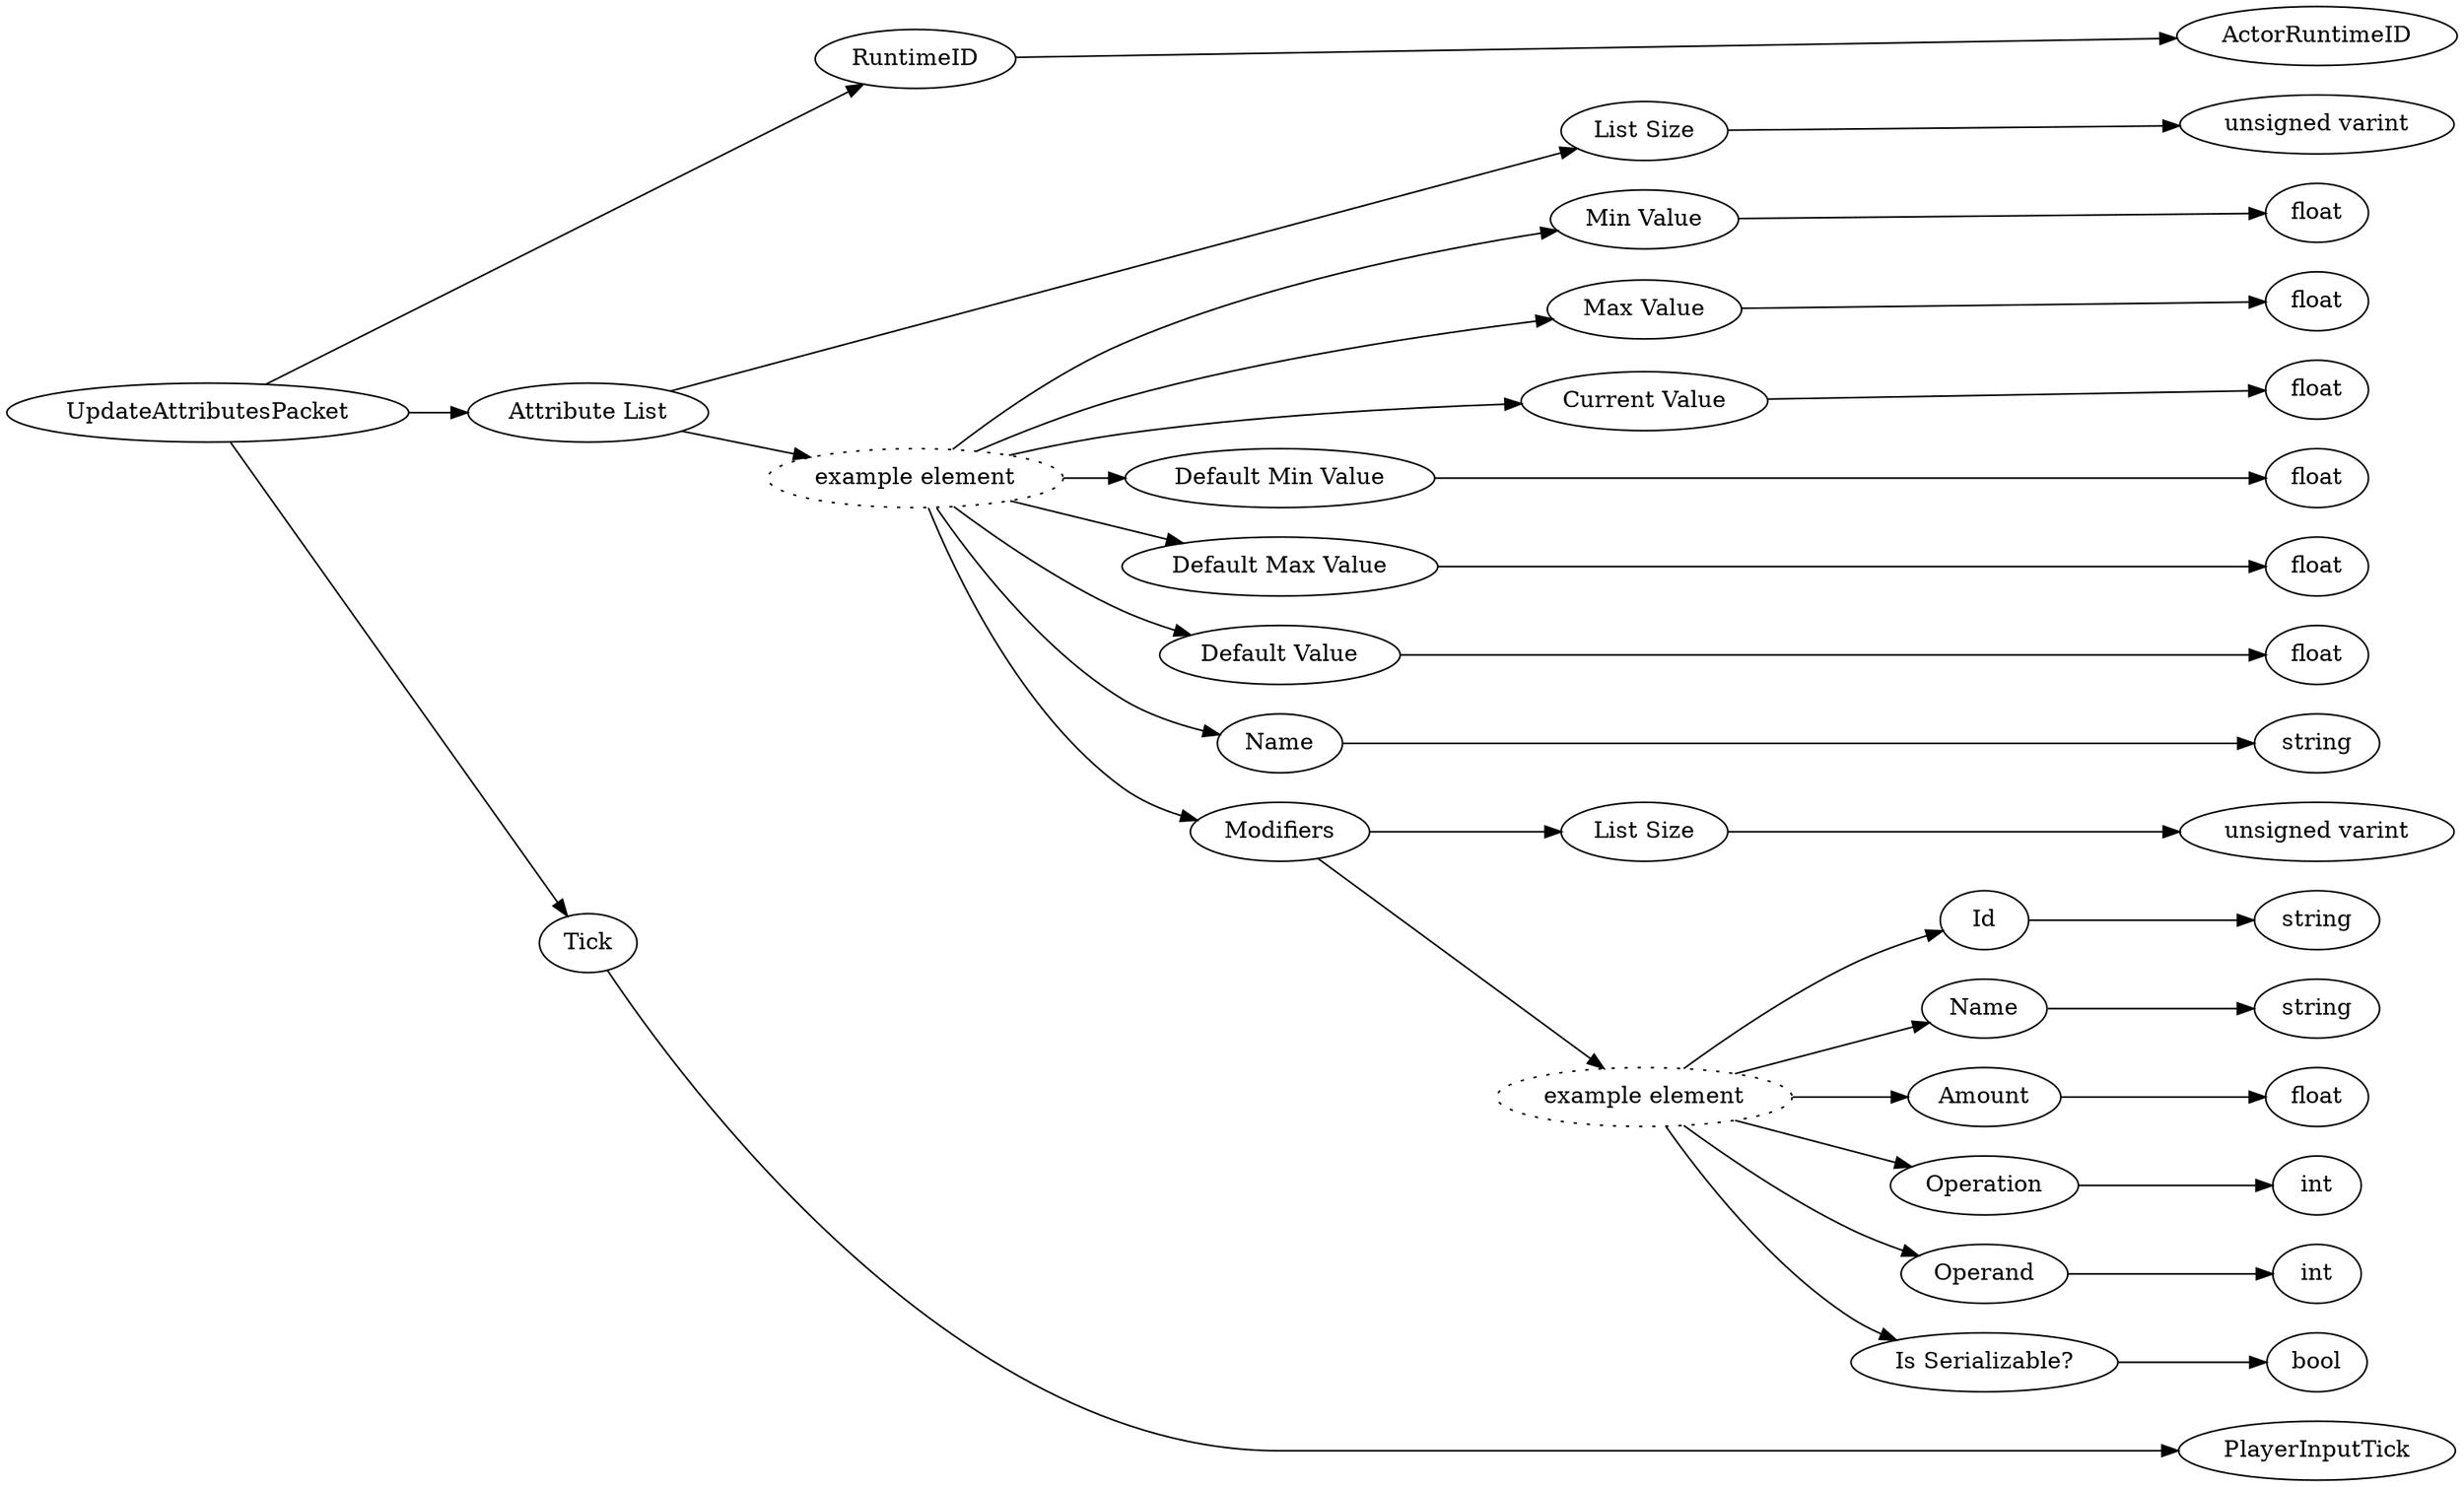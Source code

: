 digraph "UpdateAttributesPacket" {
rankdir = LR
0
0 -> 1
1 -> 2
0 -> 3
3 -> 4
4 -> 5
3 -> 6
6 -> 7
7 -> 8
6 -> 9
9 -> 10
6 -> 11
11 -> 12
6 -> 13
13 -> 14
6 -> 15
15 -> 16
6 -> 17
17 -> 18
6 -> 19
19 -> 20
6 -> 21
21 -> 22
22 -> 23
21 -> 24
24 -> 25
25 -> 26
24 -> 27
27 -> 28
24 -> 29
29 -> 30
24 -> 31
31 -> 32
24 -> 33
33 -> 34
24 -> 35
35 -> 36
0 -> 37
37 -> 38

0 [label="UpdateAttributesPacket",comment="name: \"UpdateAttributesPacket\", typeName: \"\", id: 0, branchId: 29, recurseId: -1, attributes: 0, notes: \"\""];
1 [label="RuntimeID",comment="name: \"RuntimeID\", typeName: \"ActorRuntimeID\", id: 1, branchId: 0, recurseId: -1, attributes: 256, notes: \"Target Runtime ID\""];
2 [label="ActorRuntimeID",comment="name: \"ActorRuntimeID\", typeName: \"\", id: 2, branchId: 0, recurseId: -1, attributes: 512, notes: \"\""];
3 [label="Attribute List",comment="name: \"Attribute List\", typeName: \"\", id: 3, branchId: 0, recurseId: -1, attributes: 8, notes: \"AttributeData - Helper Struct\""];
4 [label="List Size",comment="name: \"List Size\", typeName: \"\", id: 4, branchId: 0, recurseId: -1, attributes: 0, notes: \"\""];
5 [label="unsigned varint",comment="name: \"unsigned varint\", typeName: \"\", id: 5, branchId: 0, recurseId: -1, attributes: 512, notes: \"\""];
6 [label="example element",style=dotted,comment="name: \"example element\", typeName: \"\", id: 6, branchId: 0, recurseId: -1, attributes: 16, notes: \"\""];
7 [label="Min Value",comment="name: \"Min Value\", typeName: \"\", id: 7, branchId: 0, recurseId: -1, attributes: 0, notes: \"\""];
8 [label="float",comment="name: \"float\", typeName: \"\", id: 8, branchId: 0, recurseId: -1, attributes: 512, notes: \"\""];
9 [label="Max Value",comment="name: \"Max Value\", typeName: \"\", id: 9, branchId: 0, recurseId: -1, attributes: 0, notes: \"\""];
10 [label="float",comment="name: \"float\", typeName: \"\", id: 10, branchId: 0, recurseId: -1, attributes: 512, notes: \"\""];
11 [label="Current Value",comment="name: \"Current Value\", typeName: \"\", id: 11, branchId: 0, recurseId: -1, attributes: 0, notes: \"\""];
12 [label="float",comment="name: \"float\", typeName: \"\", id: 12, branchId: 0, recurseId: -1, attributes: 512, notes: \"\""];
13 [label="Default Min Value",comment="name: \"Default Min Value\", typeName: \"\", id: 13, branchId: 0, recurseId: -1, attributes: 0, notes: \"\""];
14 [label="float",comment="name: \"float\", typeName: \"\", id: 14, branchId: 0, recurseId: -1, attributes: 512, notes: \"\""];
15 [label="Default Max Value",comment="name: \"Default Max Value\", typeName: \"\", id: 15, branchId: 0, recurseId: -1, attributes: 0, notes: \"\""];
16 [label="float",comment="name: \"float\", typeName: \"\", id: 16, branchId: 0, recurseId: -1, attributes: 512, notes: \"\""];
17 [label="Default Value",comment="name: \"Default Value\", typeName: \"\", id: 17, branchId: 0, recurseId: -1, attributes: 0, notes: \"\""];
18 [label="float",comment="name: \"float\", typeName: \"\", id: 18, branchId: 0, recurseId: -1, attributes: 512, notes: \"\""];
19 [label="Name",comment="name: \"Name\", typeName: \"\", id: 19, branchId: 0, recurseId: -1, attributes: 0, notes: \"\""];
20 [label="string",comment="name: \"string\", typeName: \"\", id: 20, branchId: 0, recurseId: -1, attributes: 512, notes: \"\""];
21 [label="Modifiers",comment="name: \"Modifiers\", typeName: \"\", id: 21, branchId: 0, recurseId: -1, attributes: 8, notes: \"\""];
22 [label="List Size",comment="name: \"List Size\", typeName: \"\", id: 22, branchId: 0, recurseId: -1, attributes: 0, notes: \"\""];
23 [label="unsigned varint",comment="name: \"unsigned varint\", typeName: \"\", id: 23, branchId: 0, recurseId: -1, attributes: 512, notes: \"\""];
24 [label="example element",style=dotted,comment="name: \"example element\", typeName: \"\", id: 24, branchId: 0, recurseId: -1, attributes: 16, notes: \"\""];
25 [label="Id",comment="name: \"Id\", typeName: \"\", id: 25, branchId: 0, recurseId: -1, attributes: 0, notes: \"\""];
26 [label="string",comment="name: \"string\", typeName: \"\", id: 26, branchId: 0, recurseId: -1, attributes: 512, notes: \"\""];
27 [label="Name",comment="name: \"Name\", typeName: \"\", id: 27, branchId: 0, recurseId: -1, attributes: 0, notes: \"\""];
28 [label="string",comment="name: \"string\", typeName: \"\", id: 28, branchId: 0, recurseId: -1, attributes: 512, notes: \"\""];
29 [label="Amount",comment="name: \"Amount\", typeName: \"\", id: 29, branchId: 0, recurseId: -1, attributes: 0, notes: \"\""];
30 [label="float",comment="name: \"float\", typeName: \"\", id: 30, branchId: 0, recurseId: -1, attributes: 512, notes: \"\""];
31 [label="Operation",comment="name: \"Operation\", typeName: \"\", id: 31, branchId: 0, recurseId: -1, attributes: 0, notes: \"\""];
32 [label="int",comment="name: \"int\", typeName: \"\", id: 32, branchId: 0, recurseId: -1, attributes: 512, notes: \"\""];
33 [label="Operand",comment="name: \"Operand\", typeName: \"\", id: 33, branchId: 0, recurseId: -1, attributes: 0, notes: \"\""];
34 [label="int",comment="name: \"int\", typeName: \"\", id: 34, branchId: 0, recurseId: -1, attributes: 512, notes: \"\""];
35 [label="Is Serializable?",comment="name: \"Is Serializable?\", typeName: \"\", id: 35, branchId: 0, recurseId: -1, attributes: 0, notes: \"\""];
36 [label="bool",comment="name: \"bool\", typeName: \"\", id: 36, branchId: 0, recurseId: -1, attributes: 512, notes: \"\""];
37 [label="Tick",comment="name: \"Tick\", typeName: \"PlayerInputTick\", id: 37, branchId: 0, recurseId: -1, attributes: 256, notes: \"If this packet is referring to the player or a client predicted vehicle they are in control of, this should be the most recently processed PlayerInputTick from their PlayerAuthInputPacket. Otherwise zero.\""];
38 [label="PlayerInputTick",comment="name: \"PlayerInputTick\", typeName: \"\", id: 38, branchId: 0, recurseId: -1, attributes: 512, notes: \"\""];
{ rank = max;2;5;8;10;12;14;16;18;20;23;26;28;30;32;34;36;38}

}
